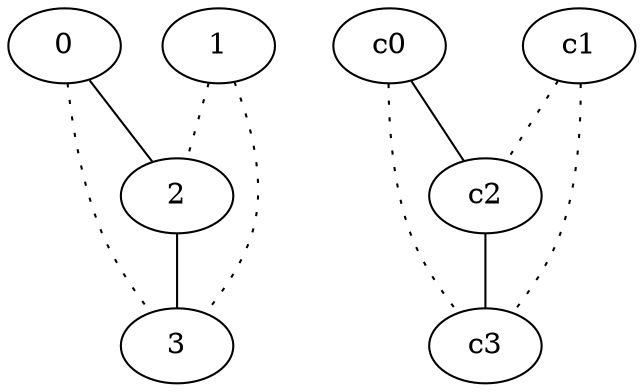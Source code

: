 graph {
a0[label=0];
a1[label=1];
a2[label=2];
a3[label=3];
a0 -- a2;
a0 -- a3 [style=dotted];
a1 -- a2 [style=dotted];
a1 -- a3 [style=dotted];
a2 -- a3;
c0 -- c2;
c0 -- c3 [style=dotted];
c1 -- c2 [style=dotted];
c1 -- c3 [style=dotted];
c2 -- c3;
}
